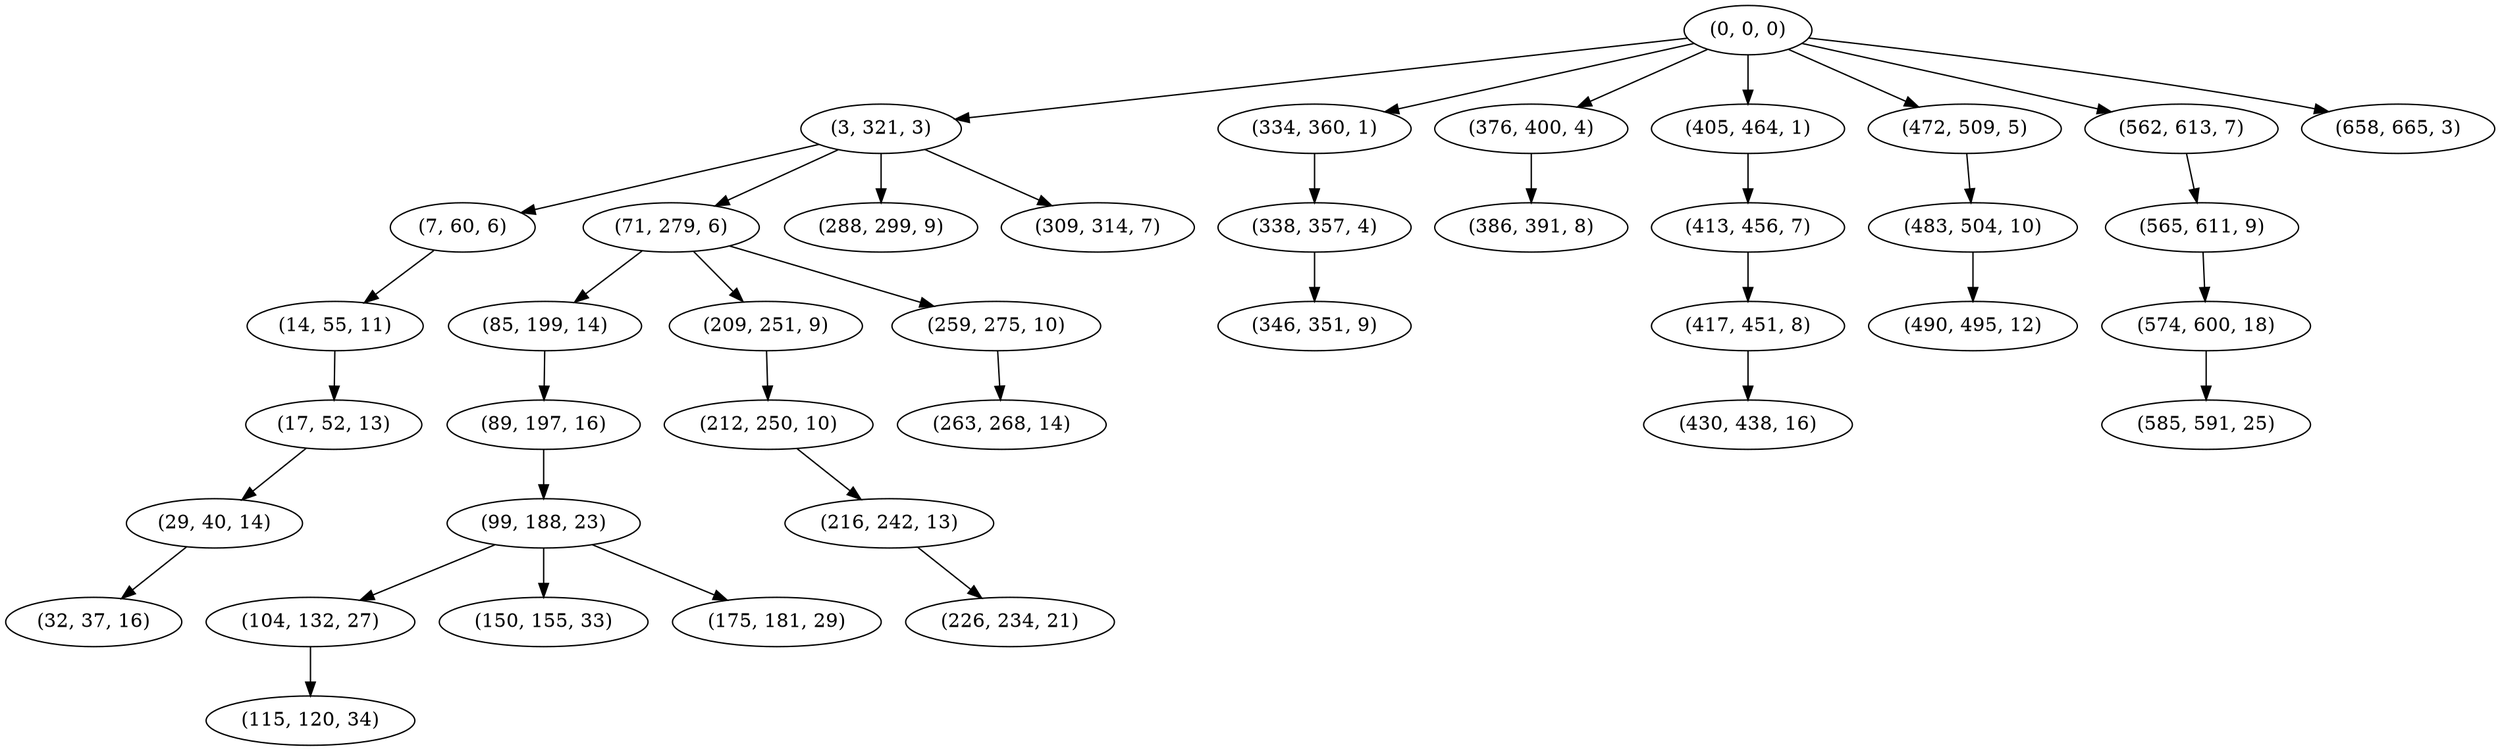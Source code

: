 digraph tree {
    "(0, 0, 0)";
    "(3, 321, 3)";
    "(7, 60, 6)";
    "(14, 55, 11)";
    "(17, 52, 13)";
    "(29, 40, 14)";
    "(32, 37, 16)";
    "(71, 279, 6)";
    "(85, 199, 14)";
    "(89, 197, 16)";
    "(99, 188, 23)";
    "(104, 132, 27)";
    "(115, 120, 34)";
    "(150, 155, 33)";
    "(175, 181, 29)";
    "(209, 251, 9)";
    "(212, 250, 10)";
    "(216, 242, 13)";
    "(226, 234, 21)";
    "(259, 275, 10)";
    "(263, 268, 14)";
    "(288, 299, 9)";
    "(309, 314, 7)";
    "(334, 360, 1)";
    "(338, 357, 4)";
    "(346, 351, 9)";
    "(376, 400, 4)";
    "(386, 391, 8)";
    "(405, 464, 1)";
    "(413, 456, 7)";
    "(417, 451, 8)";
    "(430, 438, 16)";
    "(472, 509, 5)";
    "(483, 504, 10)";
    "(490, 495, 12)";
    "(562, 613, 7)";
    "(565, 611, 9)";
    "(574, 600, 18)";
    "(585, 591, 25)";
    "(658, 665, 3)";
    "(0, 0, 0)" -> "(3, 321, 3)";
    "(0, 0, 0)" -> "(334, 360, 1)";
    "(0, 0, 0)" -> "(376, 400, 4)";
    "(0, 0, 0)" -> "(405, 464, 1)";
    "(0, 0, 0)" -> "(472, 509, 5)";
    "(0, 0, 0)" -> "(562, 613, 7)";
    "(0, 0, 0)" -> "(658, 665, 3)";
    "(3, 321, 3)" -> "(7, 60, 6)";
    "(3, 321, 3)" -> "(71, 279, 6)";
    "(3, 321, 3)" -> "(288, 299, 9)";
    "(3, 321, 3)" -> "(309, 314, 7)";
    "(7, 60, 6)" -> "(14, 55, 11)";
    "(14, 55, 11)" -> "(17, 52, 13)";
    "(17, 52, 13)" -> "(29, 40, 14)";
    "(29, 40, 14)" -> "(32, 37, 16)";
    "(71, 279, 6)" -> "(85, 199, 14)";
    "(71, 279, 6)" -> "(209, 251, 9)";
    "(71, 279, 6)" -> "(259, 275, 10)";
    "(85, 199, 14)" -> "(89, 197, 16)";
    "(89, 197, 16)" -> "(99, 188, 23)";
    "(99, 188, 23)" -> "(104, 132, 27)";
    "(99, 188, 23)" -> "(150, 155, 33)";
    "(99, 188, 23)" -> "(175, 181, 29)";
    "(104, 132, 27)" -> "(115, 120, 34)";
    "(209, 251, 9)" -> "(212, 250, 10)";
    "(212, 250, 10)" -> "(216, 242, 13)";
    "(216, 242, 13)" -> "(226, 234, 21)";
    "(259, 275, 10)" -> "(263, 268, 14)";
    "(334, 360, 1)" -> "(338, 357, 4)";
    "(338, 357, 4)" -> "(346, 351, 9)";
    "(376, 400, 4)" -> "(386, 391, 8)";
    "(405, 464, 1)" -> "(413, 456, 7)";
    "(413, 456, 7)" -> "(417, 451, 8)";
    "(417, 451, 8)" -> "(430, 438, 16)";
    "(472, 509, 5)" -> "(483, 504, 10)";
    "(483, 504, 10)" -> "(490, 495, 12)";
    "(562, 613, 7)" -> "(565, 611, 9)";
    "(565, 611, 9)" -> "(574, 600, 18)";
    "(574, 600, 18)" -> "(585, 591, 25)";
}
